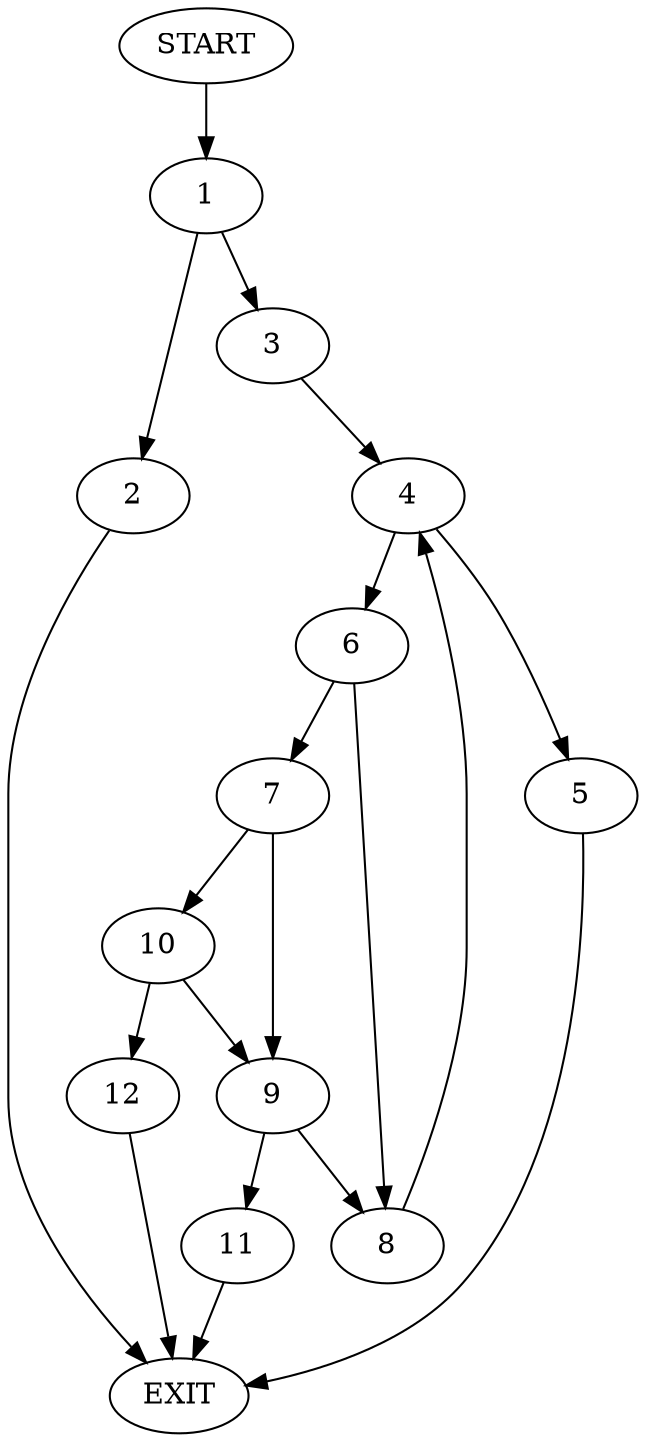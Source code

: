 digraph {
0 [label="START"]
13 [label="EXIT"]
0 -> 1
1 -> 2
1 -> 3
3 -> 4
2 -> 13
4 -> 5
4 -> 6
6 -> 7
6 -> 8
5 -> 13
8 -> 4
7 -> 9
7 -> 10
9 -> 11
9 -> 8
10 -> 9
10 -> 12
12 -> 13
11 -> 13
}
